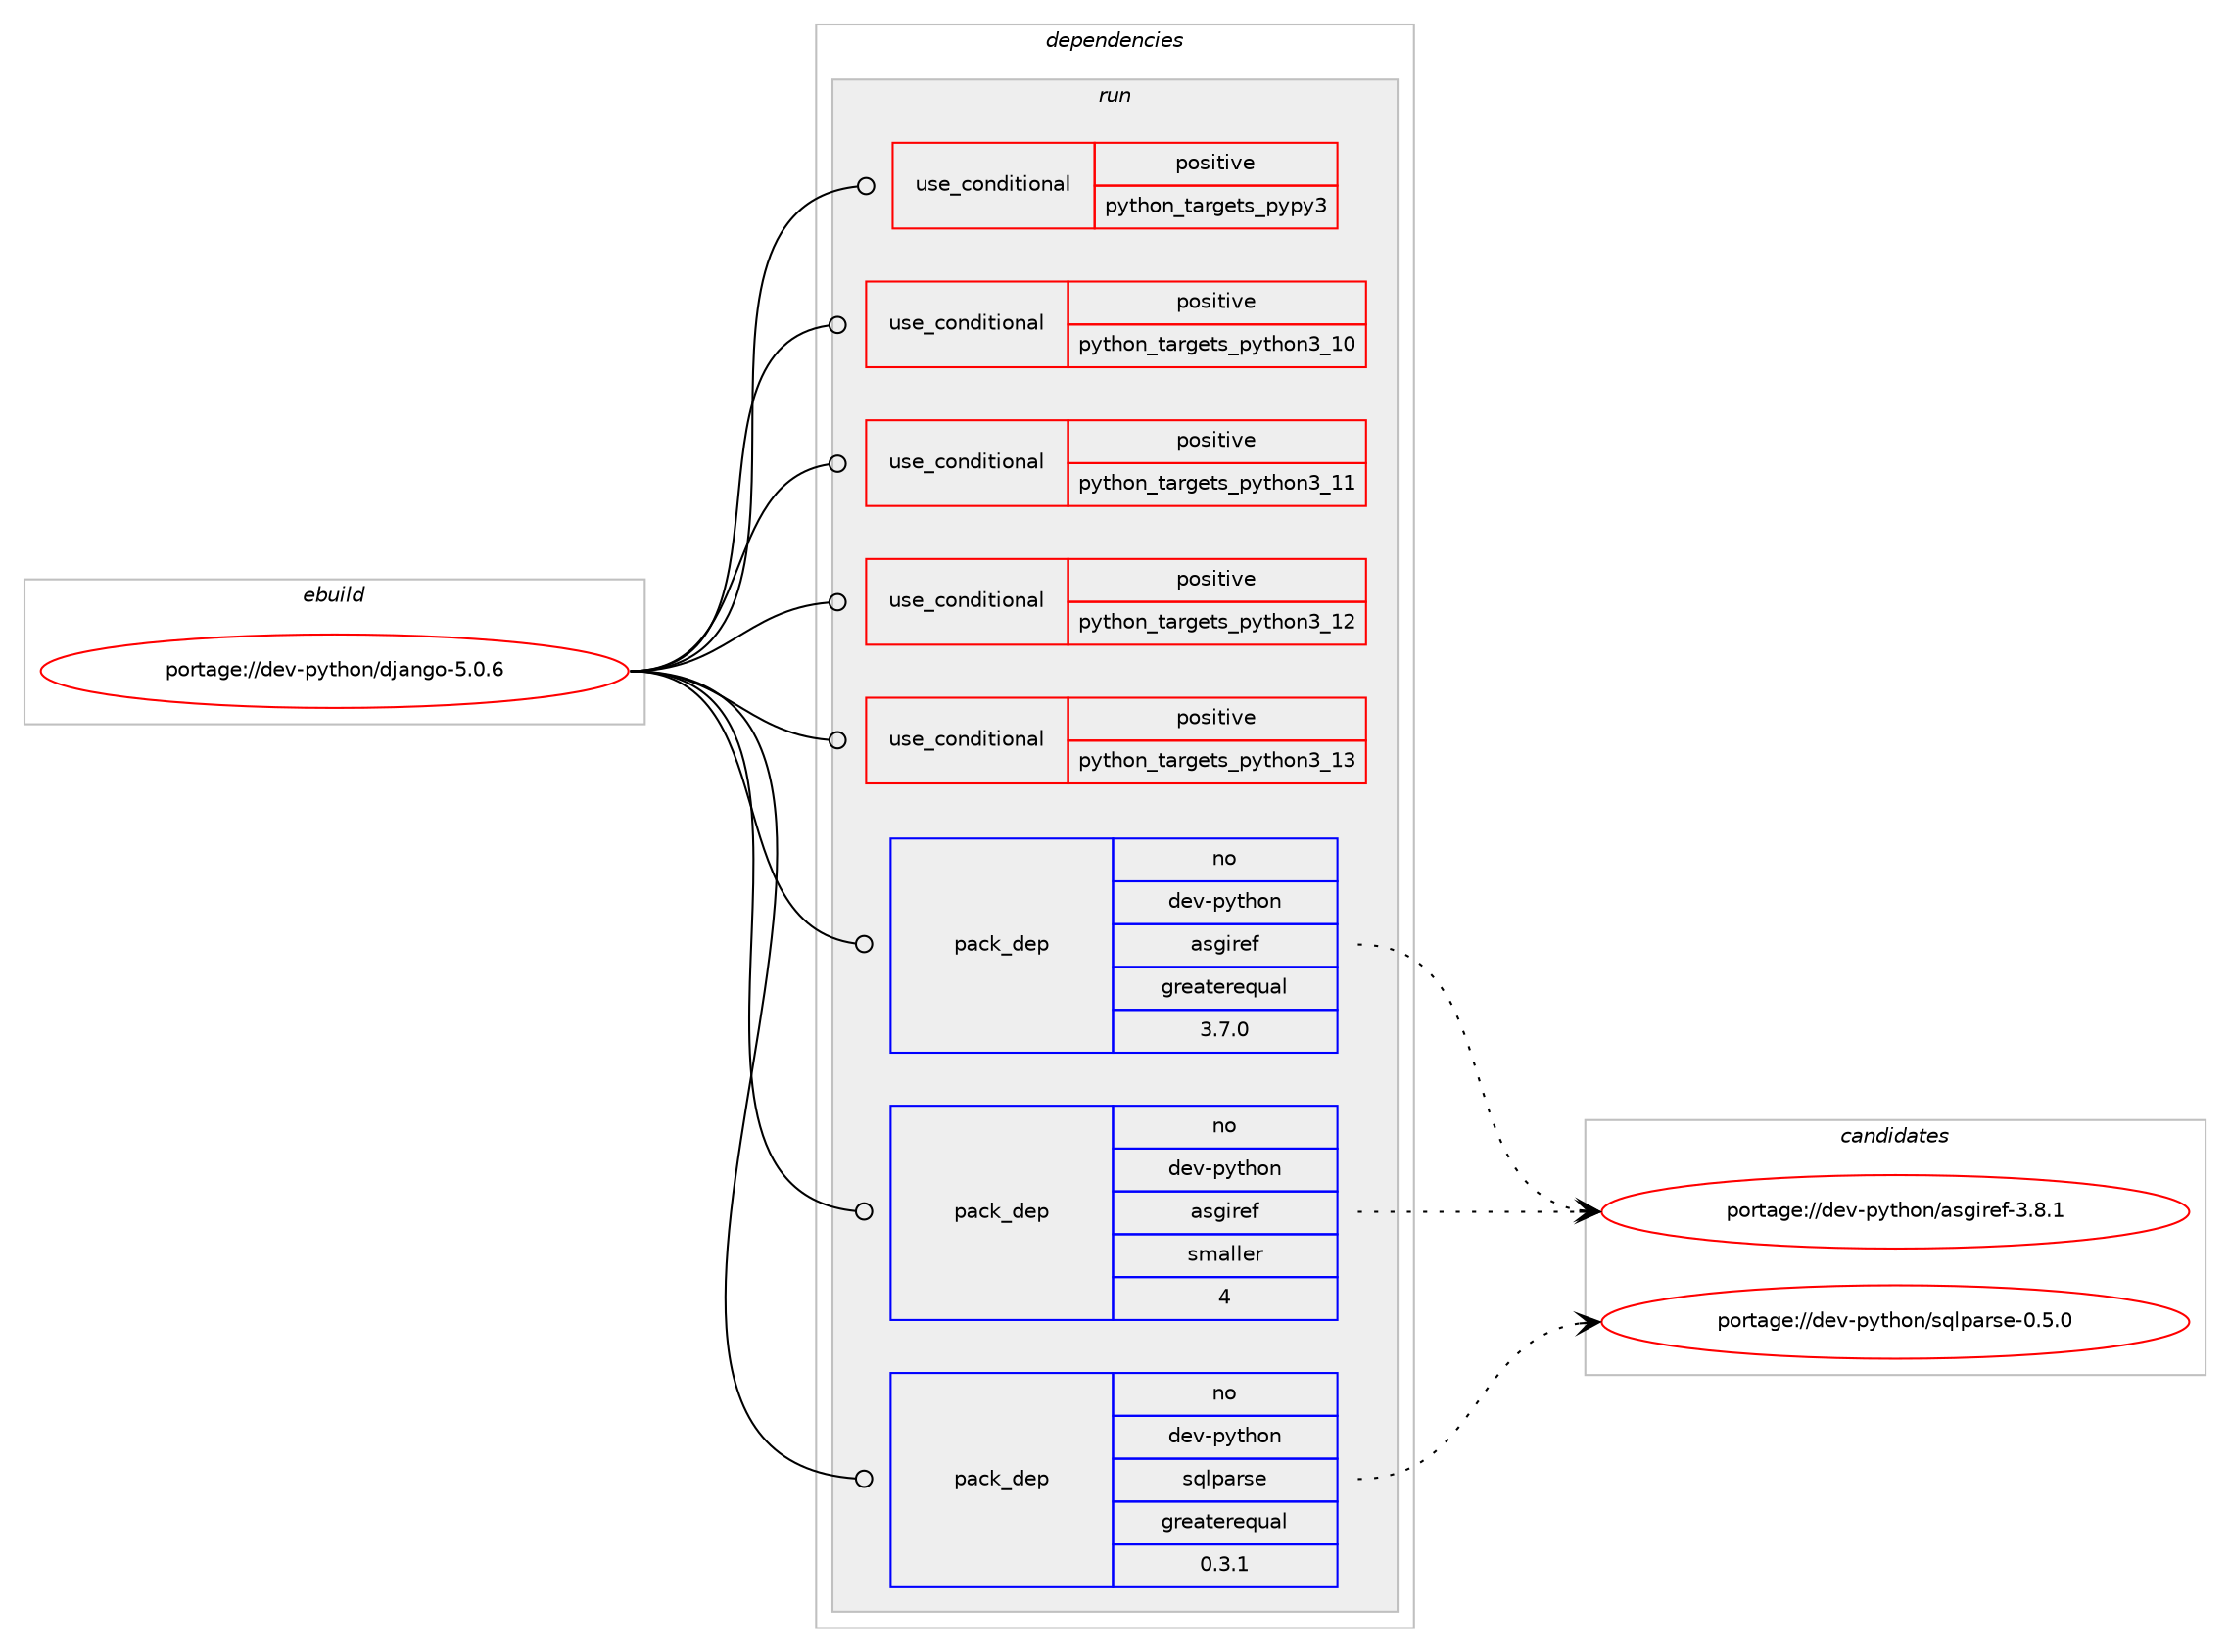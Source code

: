 digraph prolog {

# *************
# Graph options
# *************

newrank=true;
concentrate=true;
compound=true;
graph [rankdir=LR,fontname=Helvetica,fontsize=10,ranksep=1.5];#, ranksep=2.5, nodesep=0.2];
edge  [arrowhead=vee];
node  [fontname=Helvetica,fontsize=10];

# **********
# The ebuild
# **********

subgraph cluster_leftcol {
color=gray;
rank=same;
label=<<i>ebuild</i>>;
id [label="portage://dev-python/django-5.0.6", color=red, width=4, href="../dev-python/django-5.0.6.svg"];
}

# ****************
# The dependencies
# ****************

subgraph cluster_midcol {
color=gray;
label=<<i>dependencies</i>>;
subgraph cluster_compile {
fillcolor="#eeeeee";
style=filled;
label=<<i>compile</i>>;
}
subgraph cluster_compileandrun {
fillcolor="#eeeeee";
style=filled;
label=<<i>compile and run</i>>;
}
subgraph cluster_run {
fillcolor="#eeeeee";
style=filled;
label=<<i>run</i>>;
subgraph cond31361 {
dependency72835 [label=<<TABLE BORDER="0" CELLBORDER="1" CELLSPACING="0" CELLPADDING="4"><TR><TD ROWSPAN="3" CELLPADDING="10">use_conditional</TD></TR><TR><TD>positive</TD></TR><TR><TD>python_targets_pypy3</TD></TR></TABLE>>, shape=none, color=red];
# *** BEGIN UNKNOWN DEPENDENCY TYPE (TODO) ***
# dependency72835 -> package_dependency(portage://dev-python/django-5.0.6,run,no,dev-python,pypy3,none,[,,],any_same_slot,[use(optenable(sqlite),none),use(enable(threads),positive)])
# *** END UNKNOWN DEPENDENCY TYPE (TODO) ***

}
id:e -> dependency72835:w [weight=20,style="solid",arrowhead="odot"];
subgraph cond31362 {
dependency72836 [label=<<TABLE BORDER="0" CELLBORDER="1" CELLSPACING="0" CELLPADDING="4"><TR><TD ROWSPAN="3" CELLPADDING="10">use_conditional</TD></TR><TR><TD>positive</TD></TR><TR><TD>python_targets_python3_10</TD></TR></TABLE>>, shape=none, color=red];
# *** BEGIN UNKNOWN DEPENDENCY TYPE (TODO) ***
# dependency72836 -> package_dependency(portage://dev-python/django-5.0.6,run,no,dev-lang,python,none,[,,],[slot(3.10)],[use(optenable(sqlite),none),use(enable(threads),positive)])
# *** END UNKNOWN DEPENDENCY TYPE (TODO) ***

}
id:e -> dependency72836:w [weight=20,style="solid",arrowhead="odot"];
subgraph cond31363 {
dependency72837 [label=<<TABLE BORDER="0" CELLBORDER="1" CELLSPACING="0" CELLPADDING="4"><TR><TD ROWSPAN="3" CELLPADDING="10">use_conditional</TD></TR><TR><TD>positive</TD></TR><TR><TD>python_targets_python3_11</TD></TR></TABLE>>, shape=none, color=red];
# *** BEGIN UNKNOWN DEPENDENCY TYPE (TODO) ***
# dependency72837 -> package_dependency(portage://dev-python/django-5.0.6,run,no,dev-lang,python,none,[,,],[slot(3.11)],[use(optenable(sqlite),none),use(enable(threads),positive)])
# *** END UNKNOWN DEPENDENCY TYPE (TODO) ***

}
id:e -> dependency72837:w [weight=20,style="solid",arrowhead="odot"];
subgraph cond31364 {
dependency72838 [label=<<TABLE BORDER="0" CELLBORDER="1" CELLSPACING="0" CELLPADDING="4"><TR><TD ROWSPAN="3" CELLPADDING="10">use_conditional</TD></TR><TR><TD>positive</TD></TR><TR><TD>python_targets_python3_12</TD></TR></TABLE>>, shape=none, color=red];
# *** BEGIN UNKNOWN DEPENDENCY TYPE (TODO) ***
# dependency72838 -> package_dependency(portage://dev-python/django-5.0.6,run,no,dev-lang,python,none,[,,],[slot(3.12)],[use(optenable(sqlite),none),use(enable(threads),positive)])
# *** END UNKNOWN DEPENDENCY TYPE (TODO) ***

}
id:e -> dependency72838:w [weight=20,style="solid",arrowhead="odot"];
subgraph cond31365 {
dependency72839 [label=<<TABLE BORDER="0" CELLBORDER="1" CELLSPACING="0" CELLPADDING="4"><TR><TD ROWSPAN="3" CELLPADDING="10">use_conditional</TD></TR><TR><TD>positive</TD></TR><TR><TD>python_targets_python3_13</TD></TR></TABLE>>, shape=none, color=red];
# *** BEGIN UNKNOWN DEPENDENCY TYPE (TODO) ***
# dependency72839 -> package_dependency(portage://dev-python/django-5.0.6,run,no,dev-lang,python,none,[,,],[slot(3.13)],[use(optenable(sqlite),none),use(enable(threads),positive)])
# *** END UNKNOWN DEPENDENCY TYPE (TODO) ***

}
id:e -> dependency72839:w [weight=20,style="solid",arrowhead="odot"];
subgraph pack40262 {
dependency72840 [label=<<TABLE BORDER="0" CELLBORDER="1" CELLSPACING="0" CELLPADDING="4" WIDTH="220"><TR><TD ROWSPAN="6" CELLPADDING="30">pack_dep</TD></TR><TR><TD WIDTH="110">no</TD></TR><TR><TD>dev-python</TD></TR><TR><TD>asgiref</TD></TR><TR><TD>greaterequal</TD></TR><TR><TD>3.7.0</TD></TR></TABLE>>, shape=none, color=blue];
}
id:e -> dependency72840:w [weight=20,style="solid",arrowhead="odot"];
subgraph pack40263 {
dependency72841 [label=<<TABLE BORDER="0" CELLBORDER="1" CELLSPACING="0" CELLPADDING="4" WIDTH="220"><TR><TD ROWSPAN="6" CELLPADDING="30">pack_dep</TD></TR><TR><TD WIDTH="110">no</TD></TR><TR><TD>dev-python</TD></TR><TR><TD>asgiref</TD></TR><TR><TD>smaller</TD></TR><TR><TD>4</TD></TR></TABLE>>, shape=none, color=blue];
}
id:e -> dependency72841:w [weight=20,style="solid",arrowhead="odot"];
subgraph pack40264 {
dependency72842 [label=<<TABLE BORDER="0" CELLBORDER="1" CELLSPACING="0" CELLPADDING="4" WIDTH="220"><TR><TD ROWSPAN="6" CELLPADDING="30">pack_dep</TD></TR><TR><TD WIDTH="110">no</TD></TR><TR><TD>dev-python</TD></TR><TR><TD>sqlparse</TD></TR><TR><TD>greaterequal</TD></TR><TR><TD>0.3.1</TD></TR></TABLE>>, shape=none, color=blue];
}
id:e -> dependency72842:w [weight=20,style="solid",arrowhead="odot"];
# *** BEGIN UNKNOWN DEPENDENCY TYPE (TODO) ***
# id -> package_dependency(portage://dev-python/django-5.0.6,run,no,sys-libs,timezone-data,none,[,,],[],[])
# *** END UNKNOWN DEPENDENCY TYPE (TODO) ***

}
}

# **************
# The candidates
# **************

subgraph cluster_choices {
rank=same;
color=gray;
label=<<i>candidates</i>>;

subgraph choice40262 {
color=black;
nodesep=1;
choice100101118451121211161041111104797115103105114101102455146564649 [label="portage://dev-python/asgiref-3.8.1", color=red, width=4,href="../dev-python/asgiref-3.8.1.svg"];
dependency72840:e -> choice100101118451121211161041111104797115103105114101102455146564649:w [style=dotted,weight="100"];
}
subgraph choice40263 {
color=black;
nodesep=1;
choice100101118451121211161041111104797115103105114101102455146564649 [label="portage://dev-python/asgiref-3.8.1", color=red, width=4,href="../dev-python/asgiref-3.8.1.svg"];
dependency72841:e -> choice100101118451121211161041111104797115103105114101102455146564649:w [style=dotted,weight="100"];
}
subgraph choice40264 {
color=black;
nodesep=1;
choice100101118451121211161041111104711511310811297114115101454846534648 [label="portage://dev-python/sqlparse-0.5.0", color=red, width=4,href="../dev-python/sqlparse-0.5.0.svg"];
dependency72842:e -> choice100101118451121211161041111104711511310811297114115101454846534648:w [style=dotted,weight="100"];
}
}

}
